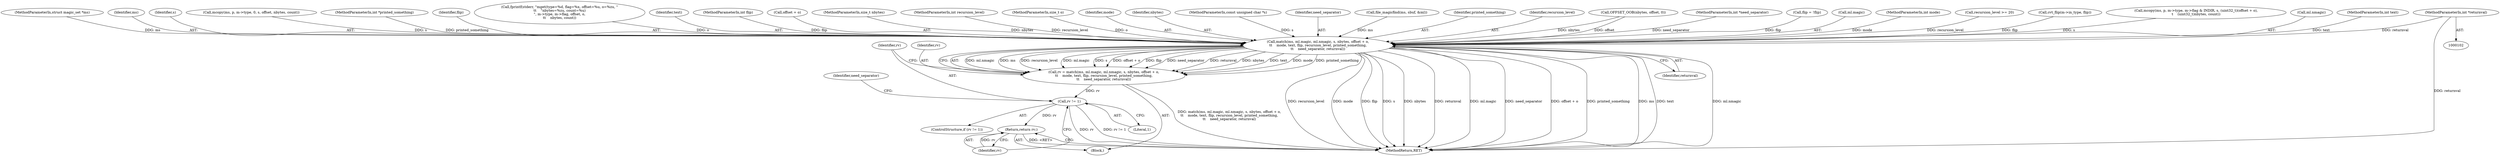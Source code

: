 digraph "0_file_447558595a3650db2886cd2f416ad0beba965801@pointer" {
"1000115" [label="(MethodParameterIn,int *returnval)"];
"1002653" [label="(Call,match(ms, ml.magic, ml.nmagic, s, nbytes, offset + o,\n\t\t    mode, text, flip, recursion_level, printed_something,\n\t\t    need_separator, returnval))"];
"1002651" [label="(Call,rv = match(ms, ml.magic, ml.nmagic, s, nbytes, offset + o,\n\t\t    mode, text, flip, recursion_level, printed_something,\n\t\t    need_separator, returnval))"];
"1002674" [label="(Call,rv != 1)"];
"1002681" [label="(Return,return rv;)"];
"1000424" [label="(Call,cvt_flip(m->in_type, flip))"];
"1000157" [label="(Call,mcopy(ms, p, m->type, m->flag & INDIR, s, (uint32_t)(offset + o),\n\t    (uint32_t)nbytes, count))"];
"1002658" [label="(Call,ml.nmagic)"];
"1000110" [label="(MethodParameterIn,int text)"];
"1000103" [label="(MethodParameterIn,struct magic_set *ms)"];
"1002682" [label="(Identifier,rv)"];
"1000115" [label="(MethodParameterIn,int *returnval)"];
"1002674" [label="(Call,rv != 1)"];
"1002652" [label="(Identifier,rv)"];
"1002654" [label="(Identifier,ms)"];
"1002661" [label="(Identifier,s)"];
"1002349" [label="(Call,mcopy(ms, p, m->type, 0, s, offset, nbytes, count))"];
"1000113" [label="(MethodParameterIn,int *printed_something)"];
"1002668" [label="(Identifier,flip)"];
"1002651" [label="(Call,rv = match(ms, ml.magic, ml.nmagic, s, nbytes, offset + o,\n\t\t    mode, text, flip, recursion_level, printed_something,\n\t\t    need_separator, returnval))"];
"1000192" [label="(Call,fprintf(stderr, \"mget(type=%d, flag=%x, offset=%u, o=%zu, \"\n\t\t    \"nbytes=%zu, count=%u)\n\", m->type, m->flag, offset, o,\n\t\t    nbytes, count))"];
"1002667" [label="(Identifier,text)"];
"1000111" [label="(MethodParameterIn,int flip)"];
"1002663" [label="(Call,offset + o)"];
"1000106" [label="(MethodParameterIn,size_t nbytes)"];
"1000112" [label="(MethodParameterIn,int recursion_level)"];
"1002675" [label="(Identifier,rv)"];
"1002676" [label="(Literal,1)"];
"1002713" [label="(MethodReturn,RET)"];
"1000107" [label="(MethodParameterIn,size_t o)"];
"1002666" [label="(Identifier,mode)"];
"1002653" [label="(Call,match(ms, ml.magic, ml.nmagic, s, nbytes, offset + o,\n\t\t    mode, text, flip, recursion_level, printed_something,\n\t\t    need_separator, returnval))"];
"1002662" [label="(Identifier,nbytes)"];
"1002681" [label="(Return,return rv;)"];
"1000104" [label="(MethodParameterIn,const unsigned char *s)"];
"1002394" [label="(Block,)"];
"1002671" [label="(Identifier,need_separator)"];
"1002621" [label="(Call,file_magicfind(ms, sbuf, &ml))"];
"1002673" [label="(ControlStructure,if (rv != 1))"];
"1002670" [label="(Identifier,printed_something)"];
"1002669" [label="(Identifier,recursion_level)"];
"1002594" [label="(Call,OFFSET_OOB(nbytes, offset, 0))"];
"1000114" [label="(MethodParameterIn,int *need_separator)"];
"1002679" [label="(Identifier,need_separator)"];
"1002615" [label="(Call,flip = !flip)"];
"1002655" [label="(Call,ml.magic)"];
"1000109" [label="(MethodParameterIn,int mode)"];
"1002672" [label="(Identifier,returnval)"];
"1000144" [label="(Call,recursion_level >= 20)"];
"1000115" -> "1000102"  [label="AST: "];
"1000115" -> "1002713"  [label="DDG: returnval"];
"1000115" -> "1002653"  [label="DDG: returnval"];
"1002653" -> "1002651"  [label="AST: "];
"1002653" -> "1002672"  [label="CFG: "];
"1002654" -> "1002653"  [label="AST: "];
"1002655" -> "1002653"  [label="AST: "];
"1002658" -> "1002653"  [label="AST: "];
"1002661" -> "1002653"  [label="AST: "];
"1002662" -> "1002653"  [label="AST: "];
"1002663" -> "1002653"  [label="AST: "];
"1002666" -> "1002653"  [label="AST: "];
"1002667" -> "1002653"  [label="AST: "];
"1002668" -> "1002653"  [label="AST: "];
"1002669" -> "1002653"  [label="AST: "];
"1002670" -> "1002653"  [label="AST: "];
"1002671" -> "1002653"  [label="AST: "];
"1002672" -> "1002653"  [label="AST: "];
"1002651" -> "1002653"  [label="CFG: "];
"1002653" -> "1002713"  [label="DDG: text"];
"1002653" -> "1002713"  [label="DDG: ml.nmagic"];
"1002653" -> "1002713"  [label="DDG: recursion_level"];
"1002653" -> "1002713"  [label="DDG: mode"];
"1002653" -> "1002713"  [label="DDG: flip"];
"1002653" -> "1002713"  [label="DDG: s"];
"1002653" -> "1002713"  [label="DDG: nbytes"];
"1002653" -> "1002713"  [label="DDG: returnval"];
"1002653" -> "1002713"  [label="DDG: ml.magic"];
"1002653" -> "1002713"  [label="DDG: need_separator"];
"1002653" -> "1002713"  [label="DDG: offset + o"];
"1002653" -> "1002713"  [label="DDG: printed_something"];
"1002653" -> "1002713"  [label="DDG: ms"];
"1002653" -> "1002651"  [label="DDG: ml.nmagic"];
"1002653" -> "1002651"  [label="DDG: ms"];
"1002653" -> "1002651"  [label="DDG: recursion_level"];
"1002653" -> "1002651"  [label="DDG: ml.magic"];
"1002653" -> "1002651"  [label="DDG: s"];
"1002653" -> "1002651"  [label="DDG: offset + o"];
"1002653" -> "1002651"  [label="DDG: flip"];
"1002653" -> "1002651"  [label="DDG: need_separator"];
"1002653" -> "1002651"  [label="DDG: returnval"];
"1002653" -> "1002651"  [label="DDG: nbytes"];
"1002653" -> "1002651"  [label="DDG: text"];
"1002653" -> "1002651"  [label="DDG: mode"];
"1002653" -> "1002651"  [label="DDG: printed_something"];
"1002621" -> "1002653"  [label="DDG: ms"];
"1000103" -> "1002653"  [label="DDG: ms"];
"1000157" -> "1002653"  [label="DDG: s"];
"1002349" -> "1002653"  [label="DDG: s"];
"1000104" -> "1002653"  [label="DDG: s"];
"1002594" -> "1002653"  [label="DDG: nbytes"];
"1002594" -> "1002653"  [label="DDG: offset"];
"1000106" -> "1002653"  [label="DDG: nbytes"];
"1000192" -> "1002653"  [label="DDG: o"];
"1000107" -> "1002653"  [label="DDG: o"];
"1000109" -> "1002653"  [label="DDG: mode"];
"1000110" -> "1002653"  [label="DDG: text"];
"1000424" -> "1002653"  [label="DDG: flip"];
"1002615" -> "1002653"  [label="DDG: flip"];
"1000111" -> "1002653"  [label="DDG: flip"];
"1000144" -> "1002653"  [label="DDG: recursion_level"];
"1000112" -> "1002653"  [label="DDG: recursion_level"];
"1000113" -> "1002653"  [label="DDG: printed_something"];
"1000114" -> "1002653"  [label="DDG: need_separator"];
"1002651" -> "1002394"  [label="AST: "];
"1002652" -> "1002651"  [label="AST: "];
"1002675" -> "1002651"  [label="CFG: "];
"1002651" -> "1002713"  [label="DDG: match(ms, ml.magic, ml.nmagic, s, nbytes, offset + o,\n\t\t    mode, text, flip, recursion_level, printed_something,\n\t\t    need_separator, returnval)"];
"1002651" -> "1002674"  [label="DDG: rv"];
"1002674" -> "1002673"  [label="AST: "];
"1002674" -> "1002676"  [label="CFG: "];
"1002675" -> "1002674"  [label="AST: "];
"1002676" -> "1002674"  [label="AST: "];
"1002679" -> "1002674"  [label="CFG: "];
"1002682" -> "1002674"  [label="CFG: "];
"1002674" -> "1002713"  [label="DDG: rv != 1"];
"1002674" -> "1002713"  [label="DDG: rv"];
"1002674" -> "1002681"  [label="DDG: rv"];
"1002681" -> "1002394"  [label="AST: "];
"1002681" -> "1002682"  [label="CFG: "];
"1002682" -> "1002681"  [label="AST: "];
"1002713" -> "1002681"  [label="CFG: "];
"1002681" -> "1002713"  [label="DDG: <RET>"];
"1002682" -> "1002681"  [label="DDG: rv"];
}
